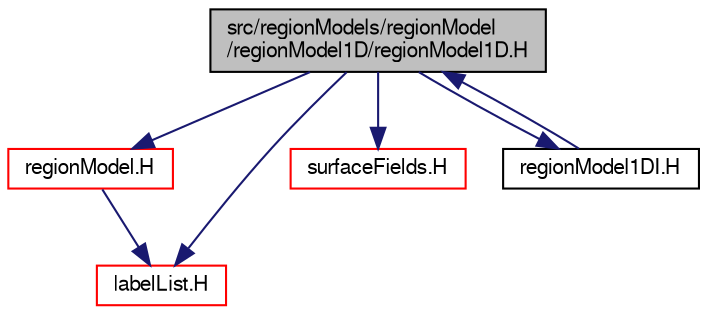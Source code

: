 digraph "src/regionModels/regionModel/regionModel1D/regionModel1D.H"
{
  bgcolor="transparent";
  edge [fontname="FreeSans",fontsize="10",labelfontname="FreeSans",labelfontsize="10"];
  node [fontname="FreeSans",fontsize="10",shape=record];
  Node0 [label="src/regionModels/regionModel\l/regionModel1D/regionModel1D.H",height=0.2,width=0.4,color="black", fillcolor="grey75", style="filled", fontcolor="black"];
  Node0 -> Node1 [color="midnightblue",fontsize="10",style="solid",fontname="FreeSans"];
  Node1 [label="regionModel.H",height=0.2,width=0.4,color="red",URL="$a14087.html"];
  Node1 -> Node87 [color="midnightblue",fontsize="10",style="solid",fontname="FreeSans"];
  Node87 [label="labelList.H",height=0.2,width=0.4,color="red",URL="$a12380.html"];
  Node0 -> Node326 [color="midnightblue",fontsize="10",style="solid",fontname="FreeSans"];
  Node326 [label="surfaceFields.H",height=0.2,width=0.4,color="red",URL="$a02735.html",tooltip="Foam::surfaceFields. "];
  Node0 -> Node87 [color="midnightblue",fontsize="10",style="solid",fontname="FreeSans"];
  Node0 -> Node333 [color="midnightblue",fontsize="10",style="solid",fontname="FreeSans"];
  Node333 [label="regionModel1DI.H",height=0.2,width=0.4,color="black",URL="$a14102.html"];
  Node333 -> Node0 [color="midnightblue",fontsize="10",style="solid",fontname="FreeSans"];
}
